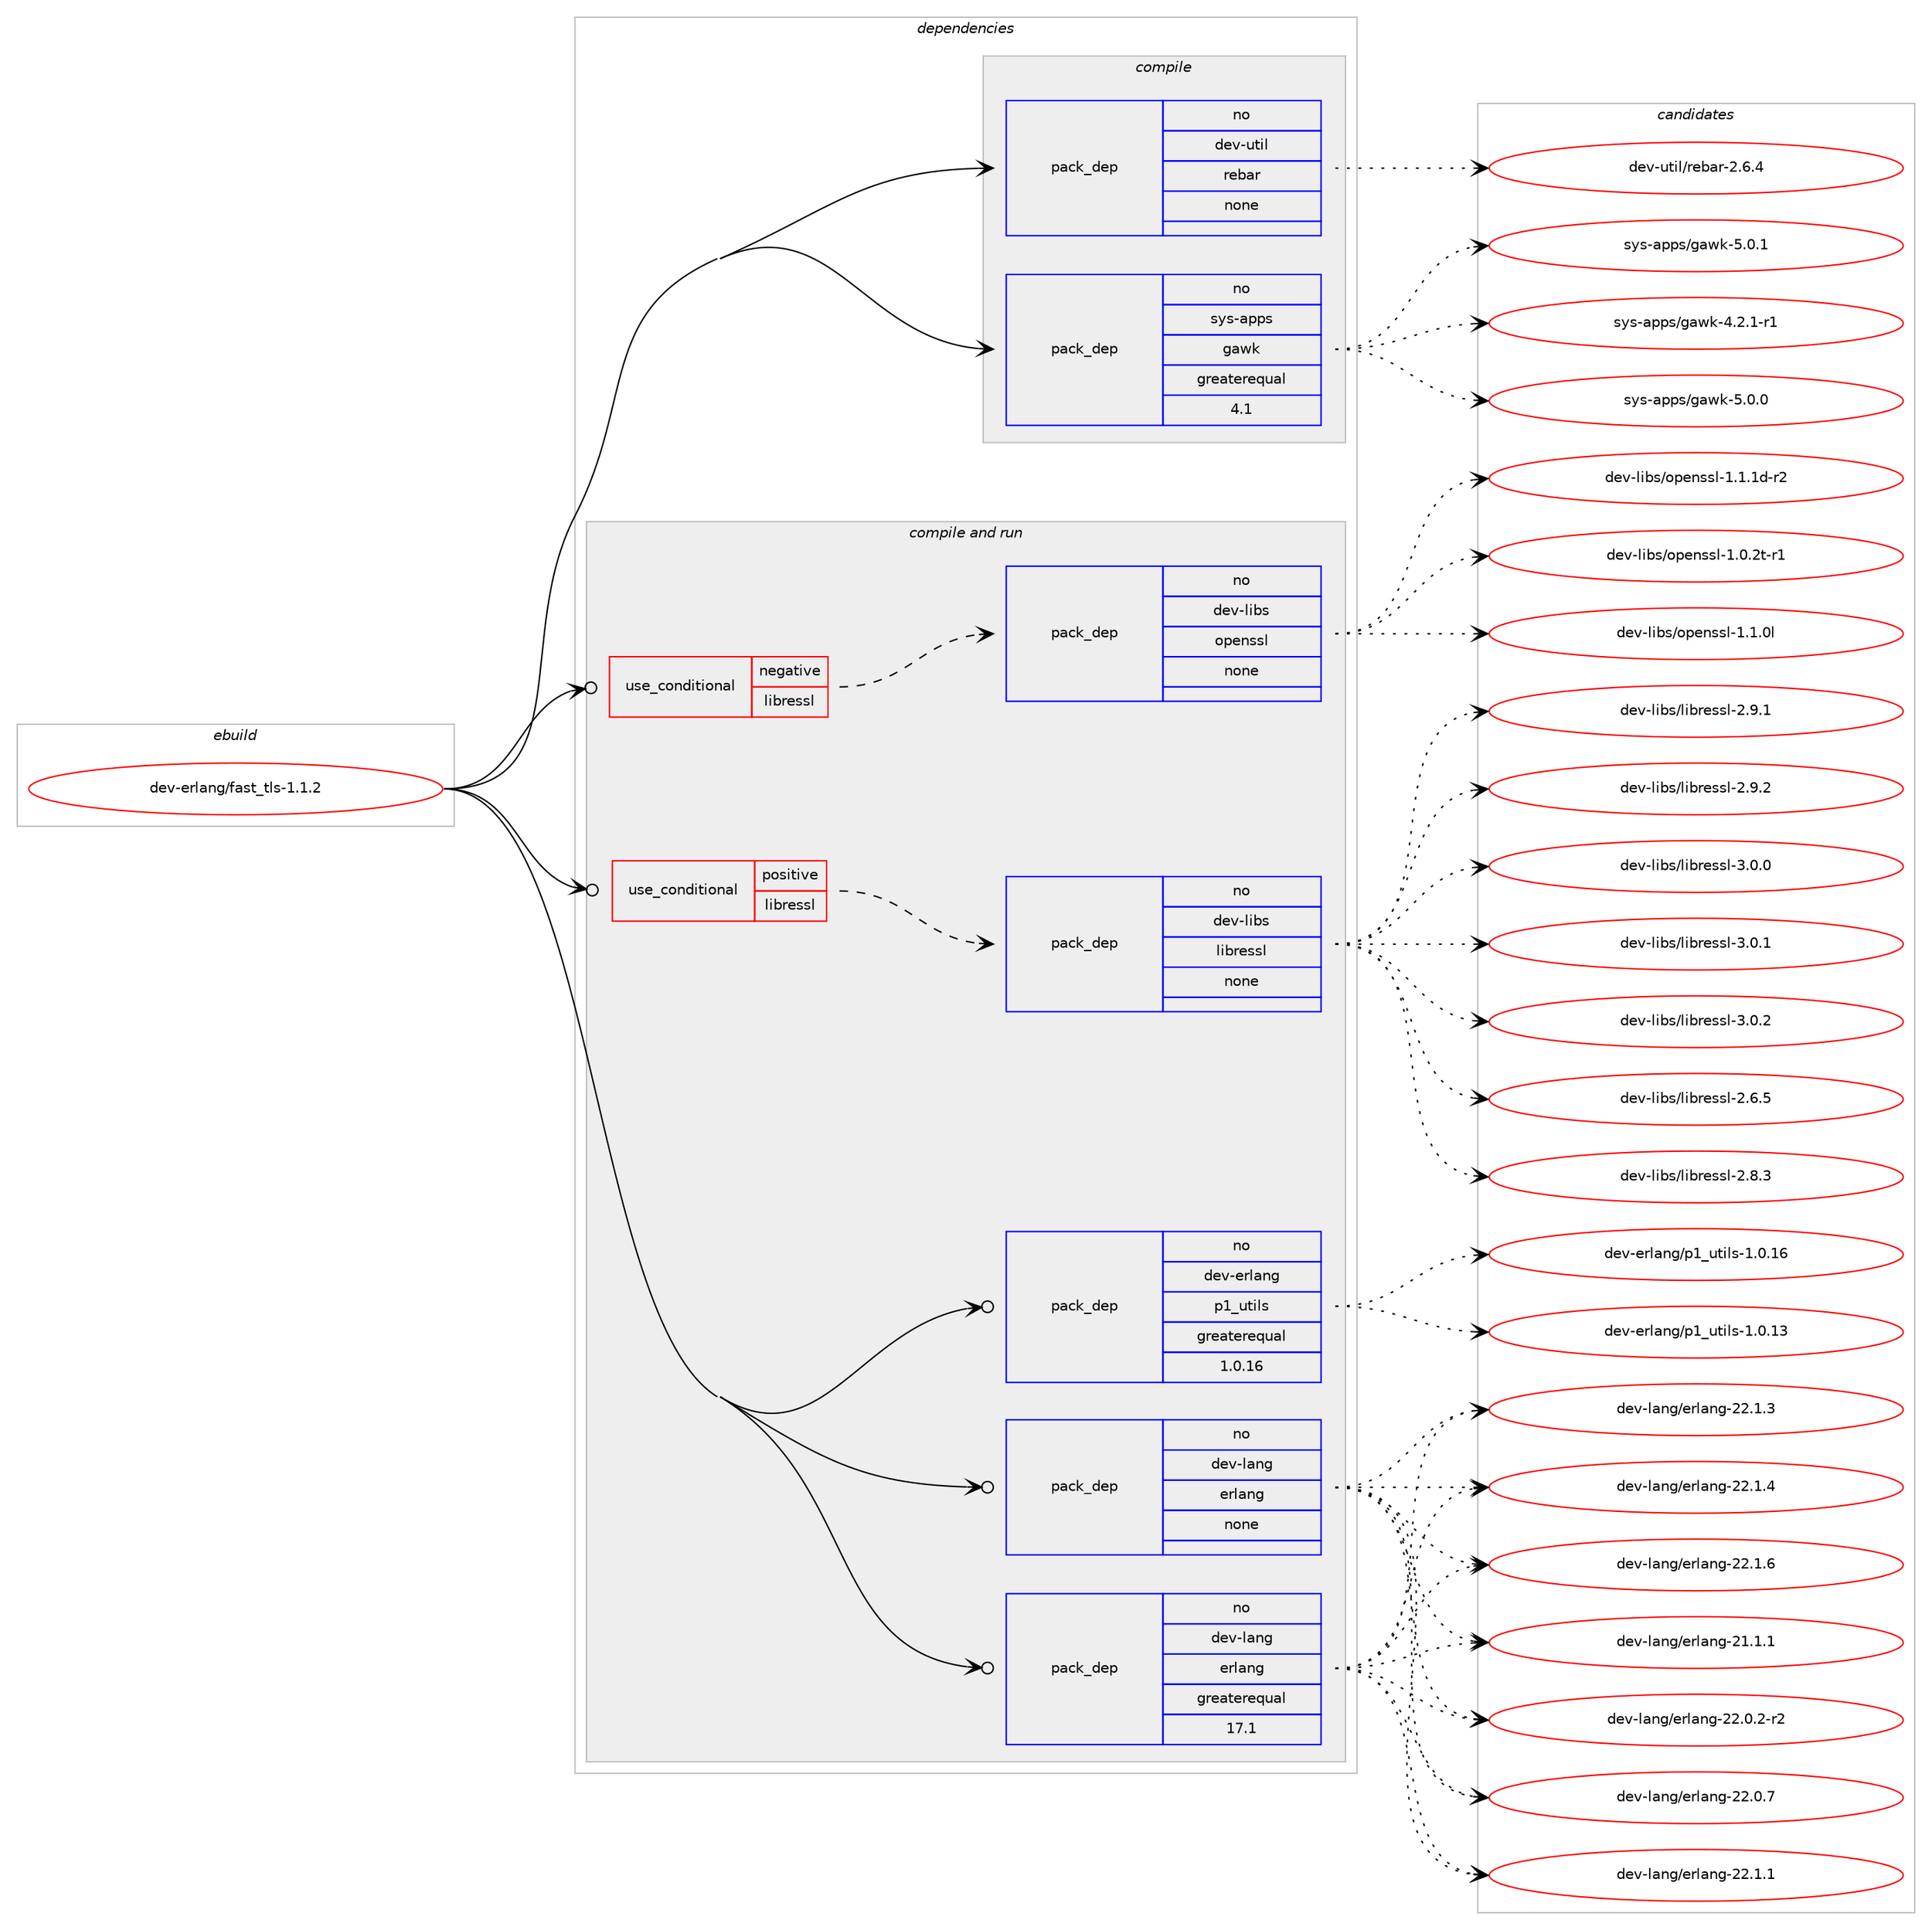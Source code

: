 digraph prolog {

# *************
# Graph options
# *************

newrank=true;
concentrate=true;
compound=true;
graph [rankdir=LR,fontname=Helvetica,fontsize=10,ranksep=1.5];#, ranksep=2.5, nodesep=0.2];
edge  [arrowhead=vee];
node  [fontname=Helvetica,fontsize=10];

# **********
# The ebuild
# **********

subgraph cluster_leftcol {
color=gray;
rank=same;
label=<<i>ebuild</i>>;
id [label="dev-erlang/fast_tls-1.1.2", color=red, width=4, href="../dev-erlang/fast_tls-1.1.2.svg"];
}

# ****************
# The dependencies
# ****************

subgraph cluster_midcol {
color=gray;
label=<<i>dependencies</i>>;
subgraph cluster_compile {
fillcolor="#eeeeee";
style=filled;
label=<<i>compile</i>>;
subgraph pack390302 {
dependency524503 [label=<<TABLE BORDER="0" CELLBORDER="1" CELLSPACING="0" CELLPADDING="4" WIDTH="220"><TR><TD ROWSPAN="6" CELLPADDING="30">pack_dep</TD></TR><TR><TD WIDTH="110">no</TD></TR><TR><TD>dev-util</TD></TR><TR><TD>rebar</TD></TR><TR><TD>none</TD></TR><TR><TD></TD></TR></TABLE>>, shape=none, color=blue];
}
id:e -> dependency524503:w [weight=20,style="solid",arrowhead="vee"];
subgraph pack390303 {
dependency524504 [label=<<TABLE BORDER="0" CELLBORDER="1" CELLSPACING="0" CELLPADDING="4" WIDTH="220"><TR><TD ROWSPAN="6" CELLPADDING="30">pack_dep</TD></TR><TR><TD WIDTH="110">no</TD></TR><TR><TD>sys-apps</TD></TR><TR><TD>gawk</TD></TR><TR><TD>greaterequal</TD></TR><TR><TD>4.1</TD></TR></TABLE>>, shape=none, color=blue];
}
id:e -> dependency524504:w [weight=20,style="solid",arrowhead="vee"];
}
subgraph cluster_compileandrun {
fillcolor="#eeeeee";
style=filled;
label=<<i>compile and run</i>>;
subgraph cond124420 {
dependency524505 [label=<<TABLE BORDER="0" CELLBORDER="1" CELLSPACING="0" CELLPADDING="4"><TR><TD ROWSPAN="3" CELLPADDING="10">use_conditional</TD></TR><TR><TD>negative</TD></TR><TR><TD>libressl</TD></TR></TABLE>>, shape=none, color=red];
subgraph pack390304 {
dependency524506 [label=<<TABLE BORDER="0" CELLBORDER="1" CELLSPACING="0" CELLPADDING="4" WIDTH="220"><TR><TD ROWSPAN="6" CELLPADDING="30">pack_dep</TD></TR><TR><TD WIDTH="110">no</TD></TR><TR><TD>dev-libs</TD></TR><TR><TD>openssl</TD></TR><TR><TD>none</TD></TR><TR><TD></TD></TR></TABLE>>, shape=none, color=blue];
}
dependency524505:e -> dependency524506:w [weight=20,style="dashed",arrowhead="vee"];
}
id:e -> dependency524505:w [weight=20,style="solid",arrowhead="odotvee"];
subgraph cond124421 {
dependency524507 [label=<<TABLE BORDER="0" CELLBORDER="1" CELLSPACING="0" CELLPADDING="4"><TR><TD ROWSPAN="3" CELLPADDING="10">use_conditional</TD></TR><TR><TD>positive</TD></TR><TR><TD>libressl</TD></TR></TABLE>>, shape=none, color=red];
subgraph pack390305 {
dependency524508 [label=<<TABLE BORDER="0" CELLBORDER="1" CELLSPACING="0" CELLPADDING="4" WIDTH="220"><TR><TD ROWSPAN="6" CELLPADDING="30">pack_dep</TD></TR><TR><TD WIDTH="110">no</TD></TR><TR><TD>dev-libs</TD></TR><TR><TD>libressl</TD></TR><TR><TD>none</TD></TR><TR><TD></TD></TR></TABLE>>, shape=none, color=blue];
}
dependency524507:e -> dependency524508:w [weight=20,style="dashed",arrowhead="vee"];
}
id:e -> dependency524507:w [weight=20,style="solid",arrowhead="odotvee"];
subgraph pack390306 {
dependency524509 [label=<<TABLE BORDER="0" CELLBORDER="1" CELLSPACING="0" CELLPADDING="4" WIDTH="220"><TR><TD ROWSPAN="6" CELLPADDING="30">pack_dep</TD></TR><TR><TD WIDTH="110">no</TD></TR><TR><TD>dev-erlang</TD></TR><TR><TD>p1_utils</TD></TR><TR><TD>greaterequal</TD></TR><TR><TD>1.0.16</TD></TR></TABLE>>, shape=none, color=blue];
}
id:e -> dependency524509:w [weight=20,style="solid",arrowhead="odotvee"];
subgraph pack390307 {
dependency524510 [label=<<TABLE BORDER="0" CELLBORDER="1" CELLSPACING="0" CELLPADDING="4" WIDTH="220"><TR><TD ROWSPAN="6" CELLPADDING="30">pack_dep</TD></TR><TR><TD WIDTH="110">no</TD></TR><TR><TD>dev-lang</TD></TR><TR><TD>erlang</TD></TR><TR><TD>greaterequal</TD></TR><TR><TD>17.1</TD></TR></TABLE>>, shape=none, color=blue];
}
id:e -> dependency524510:w [weight=20,style="solid",arrowhead="odotvee"];
subgraph pack390308 {
dependency524511 [label=<<TABLE BORDER="0" CELLBORDER="1" CELLSPACING="0" CELLPADDING="4" WIDTH="220"><TR><TD ROWSPAN="6" CELLPADDING="30">pack_dep</TD></TR><TR><TD WIDTH="110">no</TD></TR><TR><TD>dev-lang</TD></TR><TR><TD>erlang</TD></TR><TR><TD>none</TD></TR><TR><TD></TD></TR></TABLE>>, shape=none, color=blue];
}
id:e -> dependency524511:w [weight=20,style="solid",arrowhead="odotvee"];
}
subgraph cluster_run {
fillcolor="#eeeeee";
style=filled;
label=<<i>run</i>>;
}
}

# **************
# The candidates
# **************

subgraph cluster_choices {
rank=same;
color=gray;
label=<<i>candidates</i>>;

subgraph choice390302 {
color=black;
nodesep=1;
choice10010111845117116105108471141019897114455046544652 [label="dev-util/rebar-2.6.4", color=red, width=4,href="../dev-util/rebar-2.6.4.svg"];
dependency524503:e -> choice10010111845117116105108471141019897114455046544652:w [style=dotted,weight="100"];
}
subgraph choice390303 {
color=black;
nodesep=1;
choice115121115459711211211547103971191074552465046494511449 [label="sys-apps/gawk-4.2.1-r1", color=red, width=4,href="../sys-apps/gawk-4.2.1-r1.svg"];
choice11512111545971121121154710397119107455346484648 [label="sys-apps/gawk-5.0.0", color=red, width=4,href="../sys-apps/gawk-5.0.0.svg"];
choice11512111545971121121154710397119107455346484649 [label="sys-apps/gawk-5.0.1", color=red, width=4,href="../sys-apps/gawk-5.0.1.svg"];
dependency524504:e -> choice115121115459711211211547103971191074552465046494511449:w [style=dotted,weight="100"];
dependency524504:e -> choice11512111545971121121154710397119107455346484648:w [style=dotted,weight="100"];
dependency524504:e -> choice11512111545971121121154710397119107455346484649:w [style=dotted,weight="100"];
}
subgraph choice390304 {
color=black;
nodesep=1;
choice1001011184510810598115471111121011101151151084549464846501164511449 [label="dev-libs/openssl-1.0.2t-r1", color=red, width=4,href="../dev-libs/openssl-1.0.2t-r1.svg"];
choice100101118451081059811547111112101110115115108454946494648108 [label="dev-libs/openssl-1.1.0l", color=red, width=4,href="../dev-libs/openssl-1.1.0l.svg"];
choice1001011184510810598115471111121011101151151084549464946491004511450 [label="dev-libs/openssl-1.1.1d-r2", color=red, width=4,href="../dev-libs/openssl-1.1.1d-r2.svg"];
dependency524506:e -> choice1001011184510810598115471111121011101151151084549464846501164511449:w [style=dotted,weight="100"];
dependency524506:e -> choice100101118451081059811547111112101110115115108454946494648108:w [style=dotted,weight="100"];
dependency524506:e -> choice1001011184510810598115471111121011101151151084549464946491004511450:w [style=dotted,weight="100"];
}
subgraph choice390305 {
color=black;
nodesep=1;
choice10010111845108105981154710810598114101115115108455046544653 [label="dev-libs/libressl-2.6.5", color=red, width=4,href="../dev-libs/libressl-2.6.5.svg"];
choice10010111845108105981154710810598114101115115108455046564651 [label="dev-libs/libressl-2.8.3", color=red, width=4,href="../dev-libs/libressl-2.8.3.svg"];
choice10010111845108105981154710810598114101115115108455046574649 [label="dev-libs/libressl-2.9.1", color=red, width=4,href="../dev-libs/libressl-2.9.1.svg"];
choice10010111845108105981154710810598114101115115108455046574650 [label="dev-libs/libressl-2.9.2", color=red, width=4,href="../dev-libs/libressl-2.9.2.svg"];
choice10010111845108105981154710810598114101115115108455146484648 [label="dev-libs/libressl-3.0.0", color=red, width=4,href="../dev-libs/libressl-3.0.0.svg"];
choice10010111845108105981154710810598114101115115108455146484649 [label="dev-libs/libressl-3.0.1", color=red, width=4,href="../dev-libs/libressl-3.0.1.svg"];
choice10010111845108105981154710810598114101115115108455146484650 [label="dev-libs/libressl-3.0.2", color=red, width=4,href="../dev-libs/libressl-3.0.2.svg"];
dependency524508:e -> choice10010111845108105981154710810598114101115115108455046544653:w [style=dotted,weight="100"];
dependency524508:e -> choice10010111845108105981154710810598114101115115108455046564651:w [style=dotted,weight="100"];
dependency524508:e -> choice10010111845108105981154710810598114101115115108455046574649:w [style=dotted,weight="100"];
dependency524508:e -> choice10010111845108105981154710810598114101115115108455046574650:w [style=dotted,weight="100"];
dependency524508:e -> choice10010111845108105981154710810598114101115115108455146484648:w [style=dotted,weight="100"];
dependency524508:e -> choice10010111845108105981154710810598114101115115108455146484649:w [style=dotted,weight="100"];
dependency524508:e -> choice10010111845108105981154710810598114101115115108455146484650:w [style=dotted,weight="100"];
}
subgraph choice390306 {
color=black;
nodesep=1;
choice100101118451011141089711010347112499511711610510811545494648464951 [label="dev-erlang/p1_utils-1.0.13", color=red, width=4,href="../dev-erlang/p1_utils-1.0.13.svg"];
choice100101118451011141089711010347112499511711610510811545494648464954 [label="dev-erlang/p1_utils-1.0.16", color=red, width=4,href="../dev-erlang/p1_utils-1.0.16.svg"];
dependency524509:e -> choice100101118451011141089711010347112499511711610510811545494648464951:w [style=dotted,weight="100"];
dependency524509:e -> choice100101118451011141089711010347112499511711610510811545494648464954:w [style=dotted,weight="100"];
}
subgraph choice390307 {
color=black;
nodesep=1;
choice1001011184510897110103471011141089711010345504946494649 [label="dev-lang/erlang-21.1.1", color=red, width=4,href="../dev-lang/erlang-21.1.1.svg"];
choice10010111845108971101034710111410897110103455050464846504511450 [label="dev-lang/erlang-22.0.2-r2", color=red, width=4,href="../dev-lang/erlang-22.0.2-r2.svg"];
choice1001011184510897110103471011141089711010345505046484655 [label="dev-lang/erlang-22.0.7", color=red, width=4,href="../dev-lang/erlang-22.0.7.svg"];
choice1001011184510897110103471011141089711010345505046494649 [label="dev-lang/erlang-22.1.1", color=red, width=4,href="../dev-lang/erlang-22.1.1.svg"];
choice1001011184510897110103471011141089711010345505046494651 [label="dev-lang/erlang-22.1.3", color=red, width=4,href="../dev-lang/erlang-22.1.3.svg"];
choice1001011184510897110103471011141089711010345505046494652 [label="dev-lang/erlang-22.1.4", color=red, width=4,href="../dev-lang/erlang-22.1.4.svg"];
choice1001011184510897110103471011141089711010345505046494654 [label="dev-lang/erlang-22.1.6", color=red, width=4,href="../dev-lang/erlang-22.1.6.svg"];
dependency524510:e -> choice1001011184510897110103471011141089711010345504946494649:w [style=dotted,weight="100"];
dependency524510:e -> choice10010111845108971101034710111410897110103455050464846504511450:w [style=dotted,weight="100"];
dependency524510:e -> choice1001011184510897110103471011141089711010345505046484655:w [style=dotted,weight="100"];
dependency524510:e -> choice1001011184510897110103471011141089711010345505046494649:w [style=dotted,weight="100"];
dependency524510:e -> choice1001011184510897110103471011141089711010345505046494651:w [style=dotted,weight="100"];
dependency524510:e -> choice1001011184510897110103471011141089711010345505046494652:w [style=dotted,weight="100"];
dependency524510:e -> choice1001011184510897110103471011141089711010345505046494654:w [style=dotted,weight="100"];
}
subgraph choice390308 {
color=black;
nodesep=1;
choice1001011184510897110103471011141089711010345504946494649 [label="dev-lang/erlang-21.1.1", color=red, width=4,href="../dev-lang/erlang-21.1.1.svg"];
choice10010111845108971101034710111410897110103455050464846504511450 [label="dev-lang/erlang-22.0.2-r2", color=red, width=4,href="../dev-lang/erlang-22.0.2-r2.svg"];
choice1001011184510897110103471011141089711010345505046484655 [label="dev-lang/erlang-22.0.7", color=red, width=4,href="../dev-lang/erlang-22.0.7.svg"];
choice1001011184510897110103471011141089711010345505046494649 [label="dev-lang/erlang-22.1.1", color=red, width=4,href="../dev-lang/erlang-22.1.1.svg"];
choice1001011184510897110103471011141089711010345505046494651 [label="dev-lang/erlang-22.1.3", color=red, width=4,href="../dev-lang/erlang-22.1.3.svg"];
choice1001011184510897110103471011141089711010345505046494652 [label="dev-lang/erlang-22.1.4", color=red, width=4,href="../dev-lang/erlang-22.1.4.svg"];
choice1001011184510897110103471011141089711010345505046494654 [label="dev-lang/erlang-22.1.6", color=red, width=4,href="../dev-lang/erlang-22.1.6.svg"];
dependency524511:e -> choice1001011184510897110103471011141089711010345504946494649:w [style=dotted,weight="100"];
dependency524511:e -> choice10010111845108971101034710111410897110103455050464846504511450:w [style=dotted,weight="100"];
dependency524511:e -> choice1001011184510897110103471011141089711010345505046484655:w [style=dotted,weight="100"];
dependency524511:e -> choice1001011184510897110103471011141089711010345505046494649:w [style=dotted,weight="100"];
dependency524511:e -> choice1001011184510897110103471011141089711010345505046494651:w [style=dotted,weight="100"];
dependency524511:e -> choice1001011184510897110103471011141089711010345505046494652:w [style=dotted,weight="100"];
dependency524511:e -> choice1001011184510897110103471011141089711010345505046494654:w [style=dotted,weight="100"];
}
}

}
